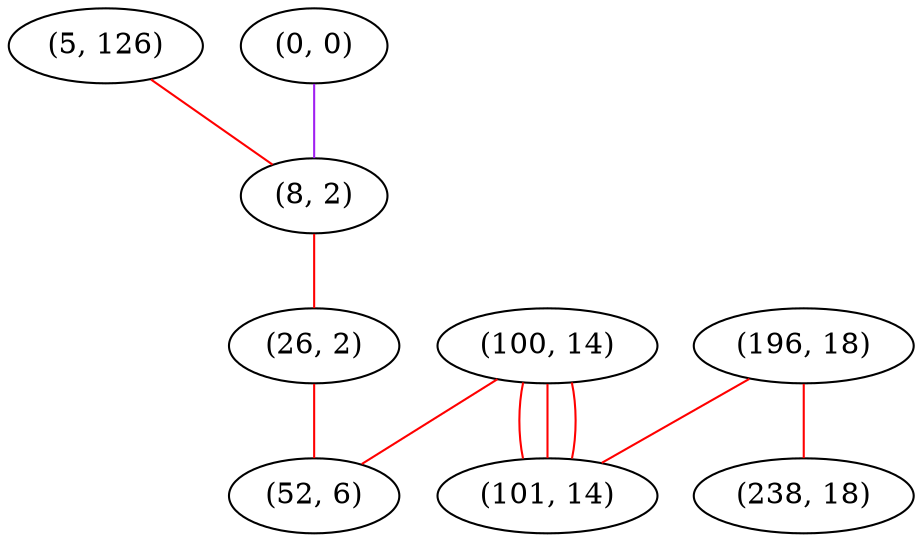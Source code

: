 graph "" {
"(5, 126)";
"(0, 0)";
"(8, 2)";
"(196, 18)";
"(238, 18)";
"(100, 14)";
"(26, 2)";
"(101, 14)";
"(52, 6)";
"(5, 126)" -- "(8, 2)"  [color=red, key=0, weight=1];
"(0, 0)" -- "(8, 2)"  [color=purple, key=0, weight=4];
"(8, 2)" -- "(26, 2)"  [color=red, key=0, weight=1];
"(196, 18)" -- "(101, 14)"  [color=red, key=0, weight=1];
"(196, 18)" -- "(238, 18)"  [color=red, key=0, weight=1];
"(100, 14)" -- "(101, 14)"  [color=red, key=0, weight=1];
"(100, 14)" -- "(101, 14)"  [color=red, key=1, weight=1];
"(100, 14)" -- "(101, 14)"  [color=red, key=2, weight=1];
"(100, 14)" -- "(52, 6)"  [color=red, key=0, weight=1];
"(26, 2)" -- "(52, 6)"  [color=red, key=0, weight=1];
}

